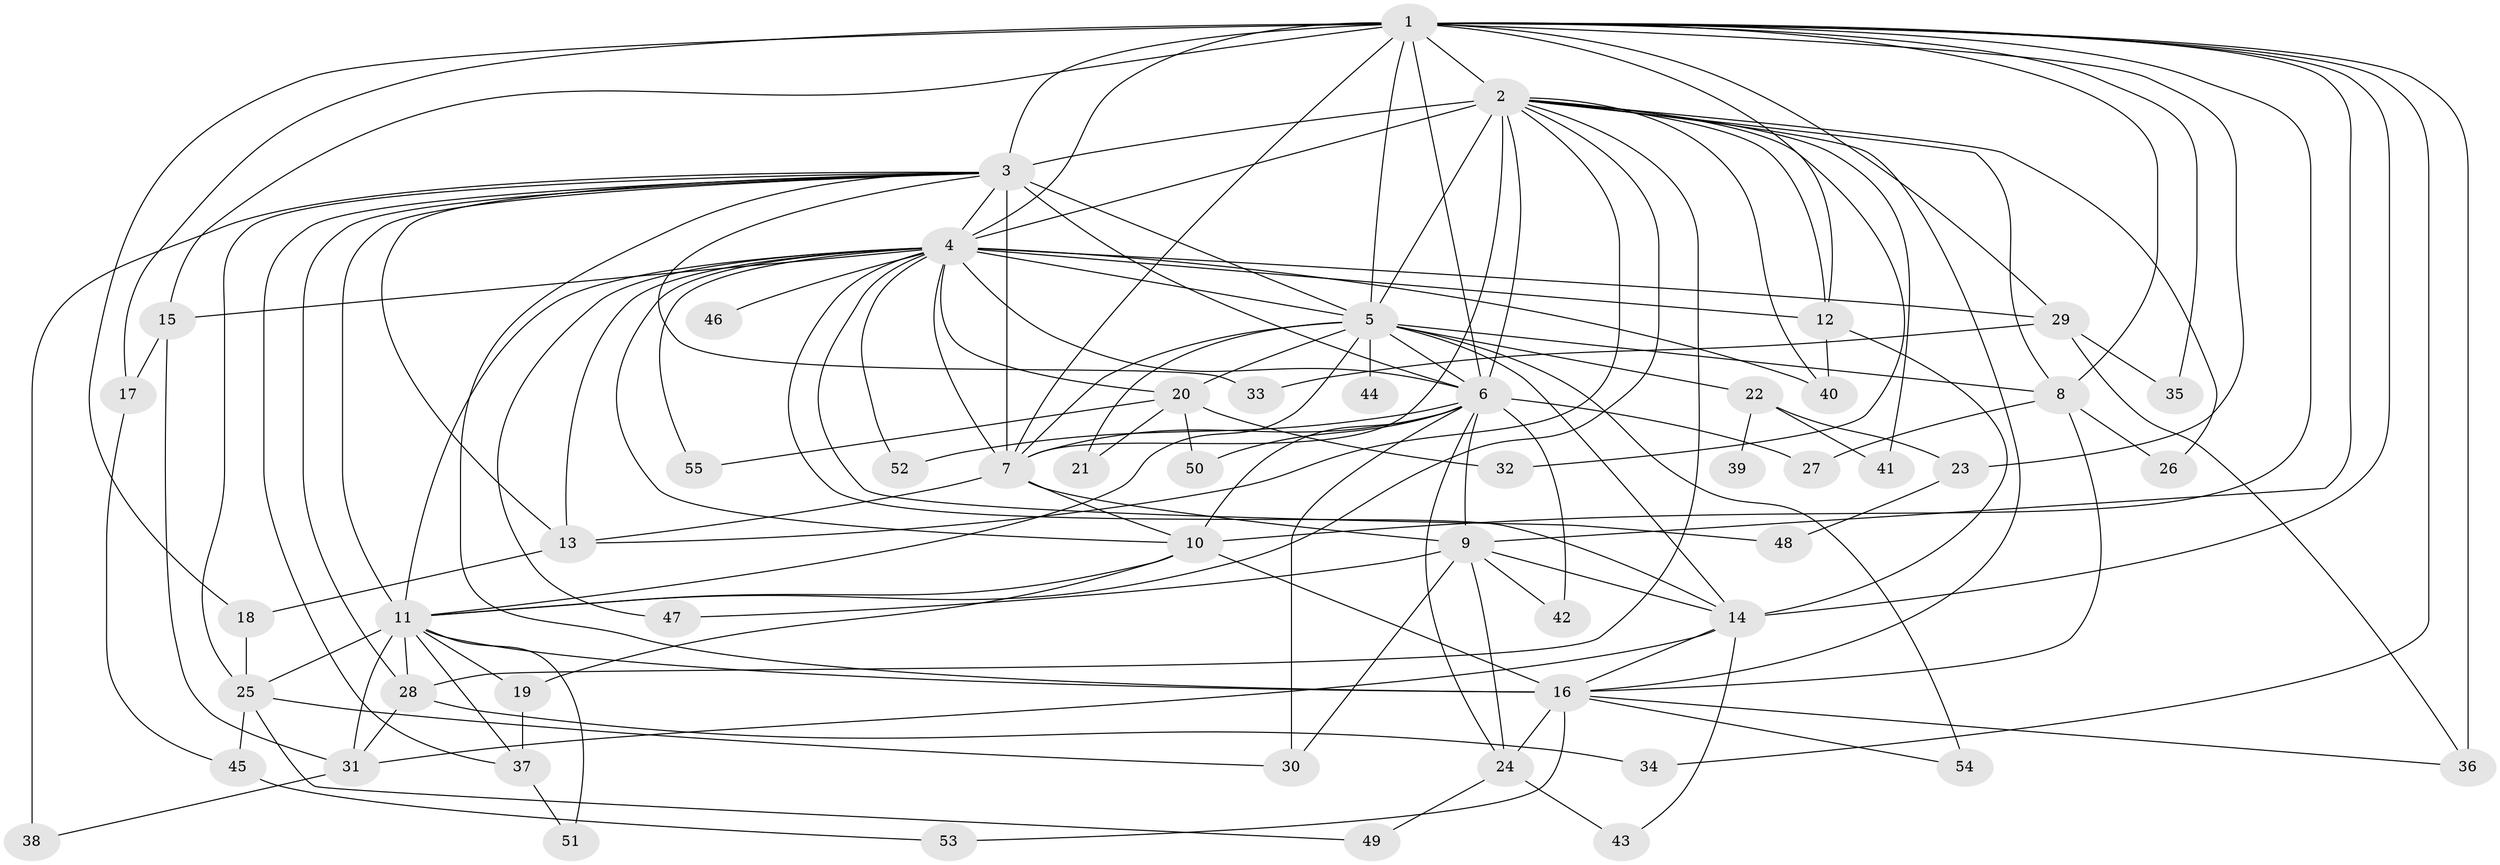 // original degree distribution, {16: 0.01818181818181818, 14: 0.01818181818181818, 26: 0.00909090909090909, 18: 0.00909090909090909, 19: 0.00909090909090909, 23: 0.00909090909090909, 17: 0.00909090909090909, 28: 0.00909090909090909, 4: 0.08181818181818182, 3: 0.16363636363636364, 6: 0.06363636363636363, 7: 0.01818181818181818, 11: 0.00909090909090909, 12: 0.00909090909090909, 2: 0.5454545454545454, 5: 0.01818181818181818}
// Generated by graph-tools (version 1.1) at 2025/34/03/09/25 02:34:45]
// undirected, 55 vertices, 139 edges
graph export_dot {
graph [start="1"]
  node [color=gray90,style=filled];
  1;
  2;
  3;
  4;
  5;
  6;
  7;
  8;
  9;
  10;
  11;
  12;
  13;
  14;
  15;
  16;
  17;
  18;
  19;
  20;
  21;
  22;
  23;
  24;
  25;
  26;
  27;
  28;
  29;
  30;
  31;
  32;
  33;
  34;
  35;
  36;
  37;
  38;
  39;
  40;
  41;
  42;
  43;
  44;
  45;
  46;
  47;
  48;
  49;
  50;
  51;
  52;
  53;
  54;
  55;
  1 -- 2 [weight=4.0];
  1 -- 3 [weight=3.0];
  1 -- 4 [weight=2.0];
  1 -- 5 [weight=4.0];
  1 -- 6 [weight=2.0];
  1 -- 7 [weight=3.0];
  1 -- 8 [weight=2.0];
  1 -- 9 [weight=1.0];
  1 -- 10 [weight=1.0];
  1 -- 12 [weight=1.0];
  1 -- 14 [weight=1.0];
  1 -- 15 [weight=1.0];
  1 -- 17 [weight=1.0];
  1 -- 18 [weight=2.0];
  1 -- 23 [weight=1.0];
  1 -- 29 [weight=1.0];
  1 -- 34 [weight=1.0];
  1 -- 35 [weight=1.0];
  1 -- 36 [weight=3.0];
  2 -- 3 [weight=2.0];
  2 -- 4 [weight=2.0];
  2 -- 5 [weight=4.0];
  2 -- 6 [weight=2.0];
  2 -- 7 [weight=2.0];
  2 -- 8 [weight=1.0];
  2 -- 11 [weight=1.0];
  2 -- 12 [weight=1.0];
  2 -- 13 [weight=1.0];
  2 -- 16 [weight=1.0];
  2 -- 26 [weight=1.0];
  2 -- 28 [weight=2.0];
  2 -- 32 [weight=1.0];
  2 -- 40 [weight=1.0];
  2 -- 41 [weight=1.0];
  3 -- 4 [weight=1.0];
  3 -- 5 [weight=4.0];
  3 -- 6 [weight=2.0];
  3 -- 7 [weight=15.0];
  3 -- 11 [weight=3.0];
  3 -- 13 [weight=1.0];
  3 -- 16 [weight=2.0];
  3 -- 25 [weight=1.0];
  3 -- 28 [weight=1.0];
  3 -- 33 [weight=1.0];
  3 -- 37 [weight=1.0];
  3 -- 38 [weight=2.0];
  4 -- 5 [weight=3.0];
  4 -- 6 [weight=2.0];
  4 -- 7 [weight=1.0];
  4 -- 10 [weight=1.0];
  4 -- 11 [weight=1.0];
  4 -- 12 [weight=1.0];
  4 -- 13 [weight=1.0];
  4 -- 14 [weight=1.0];
  4 -- 15 [weight=1.0];
  4 -- 20 [weight=1.0];
  4 -- 29 [weight=1.0];
  4 -- 40 [weight=1.0];
  4 -- 46 [weight=1.0];
  4 -- 47 [weight=1.0];
  4 -- 48 [weight=1.0];
  4 -- 52 [weight=1.0];
  4 -- 55 [weight=1.0];
  5 -- 6 [weight=2.0];
  5 -- 7 [weight=2.0];
  5 -- 8 [weight=2.0];
  5 -- 11 [weight=1.0];
  5 -- 14 [weight=1.0];
  5 -- 20 [weight=1.0];
  5 -- 21 [weight=1.0];
  5 -- 22 [weight=1.0];
  5 -- 44 [weight=2.0];
  5 -- 54 [weight=1.0];
  6 -- 7 [weight=1.0];
  6 -- 9 [weight=1.0];
  6 -- 10 [weight=1.0];
  6 -- 24 [weight=1.0];
  6 -- 27 [weight=1.0];
  6 -- 30 [weight=1.0];
  6 -- 42 [weight=1.0];
  6 -- 50 [weight=1.0];
  6 -- 52 [weight=1.0];
  7 -- 9 [weight=2.0];
  7 -- 10 [weight=1.0];
  7 -- 13 [weight=1.0];
  8 -- 16 [weight=1.0];
  8 -- 26 [weight=1.0];
  8 -- 27 [weight=1.0];
  9 -- 14 [weight=1.0];
  9 -- 24 [weight=1.0];
  9 -- 30 [weight=1.0];
  9 -- 42 [weight=1.0];
  9 -- 47 [weight=1.0];
  10 -- 11 [weight=1.0];
  10 -- 16 [weight=1.0];
  10 -- 19 [weight=1.0];
  11 -- 16 [weight=1.0];
  11 -- 19 [weight=2.0];
  11 -- 25 [weight=1.0];
  11 -- 28 [weight=1.0];
  11 -- 31 [weight=3.0];
  11 -- 37 [weight=1.0];
  11 -- 51 [weight=1.0];
  12 -- 14 [weight=1.0];
  12 -- 40 [weight=2.0];
  13 -- 18 [weight=2.0];
  14 -- 16 [weight=1.0];
  14 -- 31 [weight=1.0];
  14 -- 43 [weight=1.0];
  15 -- 17 [weight=1.0];
  15 -- 31 [weight=1.0];
  16 -- 24 [weight=2.0];
  16 -- 36 [weight=1.0];
  16 -- 53 [weight=1.0];
  16 -- 54 [weight=1.0];
  17 -- 45 [weight=1.0];
  18 -- 25 [weight=1.0];
  19 -- 37 [weight=2.0];
  20 -- 21 [weight=1.0];
  20 -- 32 [weight=1.0];
  20 -- 50 [weight=1.0];
  20 -- 55 [weight=1.0];
  22 -- 23 [weight=1.0];
  22 -- 39 [weight=1.0];
  22 -- 41 [weight=1.0];
  23 -- 48 [weight=1.0];
  24 -- 43 [weight=1.0];
  24 -- 49 [weight=1.0];
  25 -- 30 [weight=1.0];
  25 -- 45 [weight=1.0];
  25 -- 49 [weight=1.0];
  28 -- 31 [weight=1.0];
  28 -- 34 [weight=1.0];
  29 -- 33 [weight=1.0];
  29 -- 35 [weight=1.0];
  29 -- 36 [weight=1.0];
  31 -- 38 [weight=1.0];
  37 -- 51 [weight=1.0];
  45 -- 53 [weight=1.0];
}
